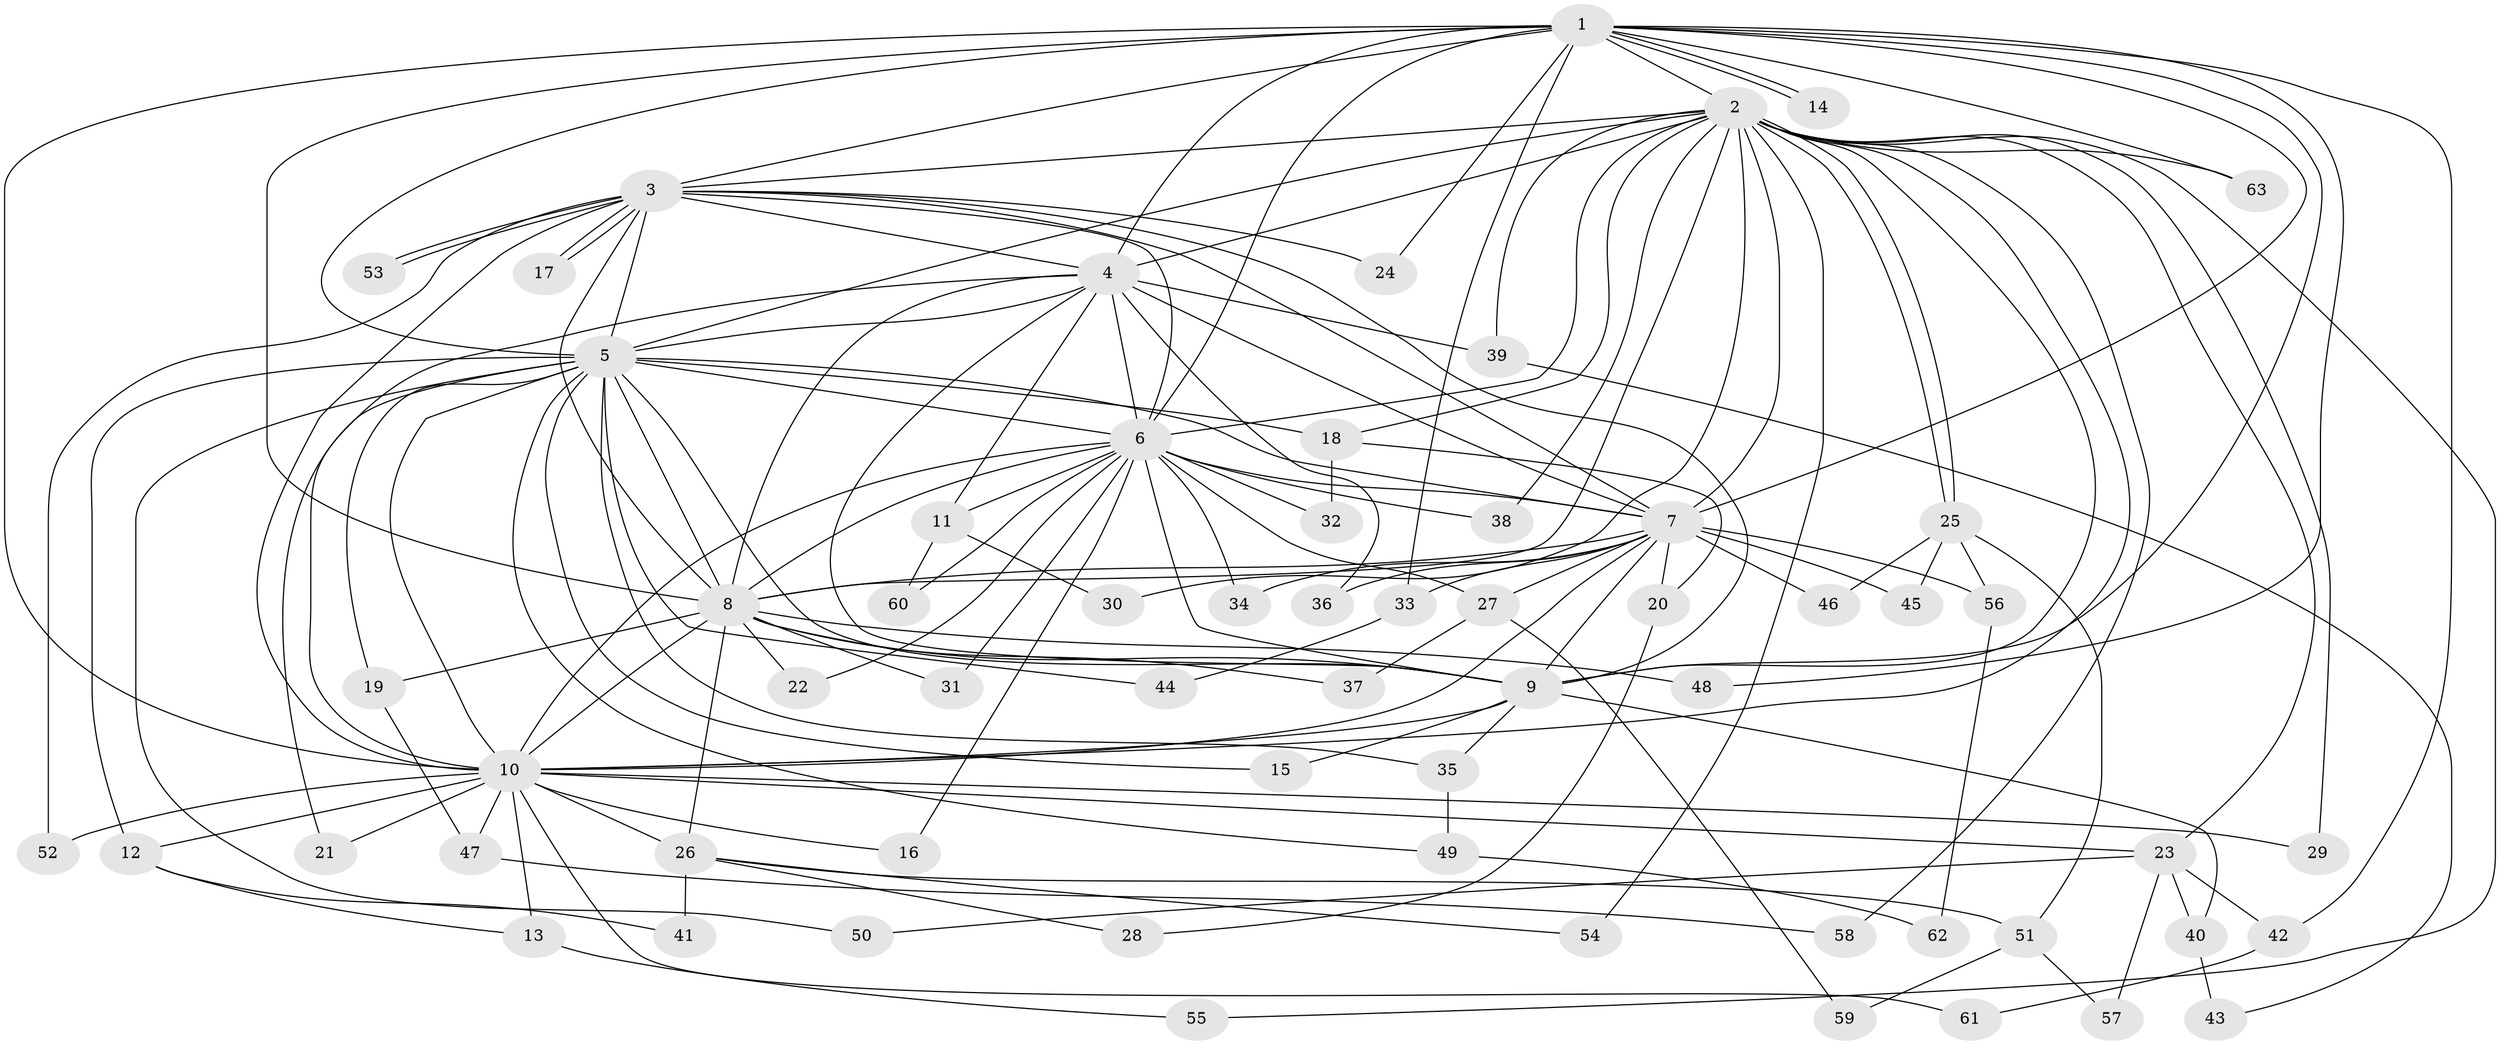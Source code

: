 // Generated by graph-tools (version 1.1) at 2025/13/03/09/25 04:13:58]
// undirected, 63 vertices, 151 edges
graph export_dot {
graph [start="1"]
  node [color=gray90,style=filled];
  1;
  2;
  3;
  4;
  5;
  6;
  7;
  8;
  9;
  10;
  11;
  12;
  13;
  14;
  15;
  16;
  17;
  18;
  19;
  20;
  21;
  22;
  23;
  24;
  25;
  26;
  27;
  28;
  29;
  30;
  31;
  32;
  33;
  34;
  35;
  36;
  37;
  38;
  39;
  40;
  41;
  42;
  43;
  44;
  45;
  46;
  47;
  48;
  49;
  50;
  51;
  52;
  53;
  54;
  55;
  56;
  57;
  58;
  59;
  60;
  61;
  62;
  63;
  1 -- 2;
  1 -- 3;
  1 -- 4;
  1 -- 5;
  1 -- 6;
  1 -- 7;
  1 -- 8;
  1 -- 9;
  1 -- 10;
  1 -- 14;
  1 -- 14;
  1 -- 24;
  1 -- 33;
  1 -- 42;
  1 -- 48;
  1 -- 63;
  2 -- 3;
  2 -- 4;
  2 -- 5;
  2 -- 6;
  2 -- 7;
  2 -- 8;
  2 -- 9;
  2 -- 10;
  2 -- 18;
  2 -- 23;
  2 -- 25;
  2 -- 25;
  2 -- 29;
  2 -- 30;
  2 -- 38;
  2 -- 39;
  2 -- 54;
  2 -- 55;
  2 -- 58;
  2 -- 63;
  3 -- 4;
  3 -- 5;
  3 -- 6;
  3 -- 7;
  3 -- 8;
  3 -- 9;
  3 -- 10;
  3 -- 17;
  3 -- 17;
  3 -- 24;
  3 -- 52;
  3 -- 53;
  3 -- 53;
  4 -- 5;
  4 -- 6;
  4 -- 7;
  4 -- 8;
  4 -- 9;
  4 -- 10;
  4 -- 11;
  4 -- 36;
  4 -- 39;
  5 -- 6;
  5 -- 7;
  5 -- 8;
  5 -- 9;
  5 -- 10;
  5 -- 12;
  5 -- 15;
  5 -- 18;
  5 -- 19;
  5 -- 21;
  5 -- 35;
  5 -- 44;
  5 -- 49;
  5 -- 50;
  6 -- 7;
  6 -- 8;
  6 -- 9;
  6 -- 10;
  6 -- 11;
  6 -- 16;
  6 -- 22;
  6 -- 27;
  6 -- 31;
  6 -- 32;
  6 -- 34;
  6 -- 38;
  6 -- 60;
  7 -- 8;
  7 -- 9;
  7 -- 10;
  7 -- 20;
  7 -- 27;
  7 -- 33;
  7 -- 34;
  7 -- 36;
  7 -- 45;
  7 -- 46;
  7 -- 56;
  8 -- 9;
  8 -- 10;
  8 -- 19;
  8 -- 22;
  8 -- 26;
  8 -- 31;
  8 -- 37;
  8 -- 48;
  9 -- 10;
  9 -- 15;
  9 -- 35;
  9 -- 40;
  10 -- 12;
  10 -- 13;
  10 -- 16;
  10 -- 21;
  10 -- 23;
  10 -- 26;
  10 -- 29;
  10 -- 47;
  10 -- 52;
  10 -- 61;
  11 -- 30;
  11 -- 60;
  12 -- 13;
  12 -- 41;
  13 -- 55;
  18 -- 20;
  18 -- 32;
  19 -- 47;
  20 -- 28;
  23 -- 40;
  23 -- 42;
  23 -- 50;
  23 -- 57;
  25 -- 45;
  25 -- 46;
  25 -- 51;
  25 -- 56;
  26 -- 28;
  26 -- 41;
  26 -- 51;
  26 -- 54;
  27 -- 37;
  27 -- 59;
  33 -- 44;
  35 -- 49;
  39 -- 43;
  40 -- 43;
  42 -- 61;
  47 -- 58;
  49 -- 62;
  51 -- 57;
  51 -- 59;
  56 -- 62;
}

